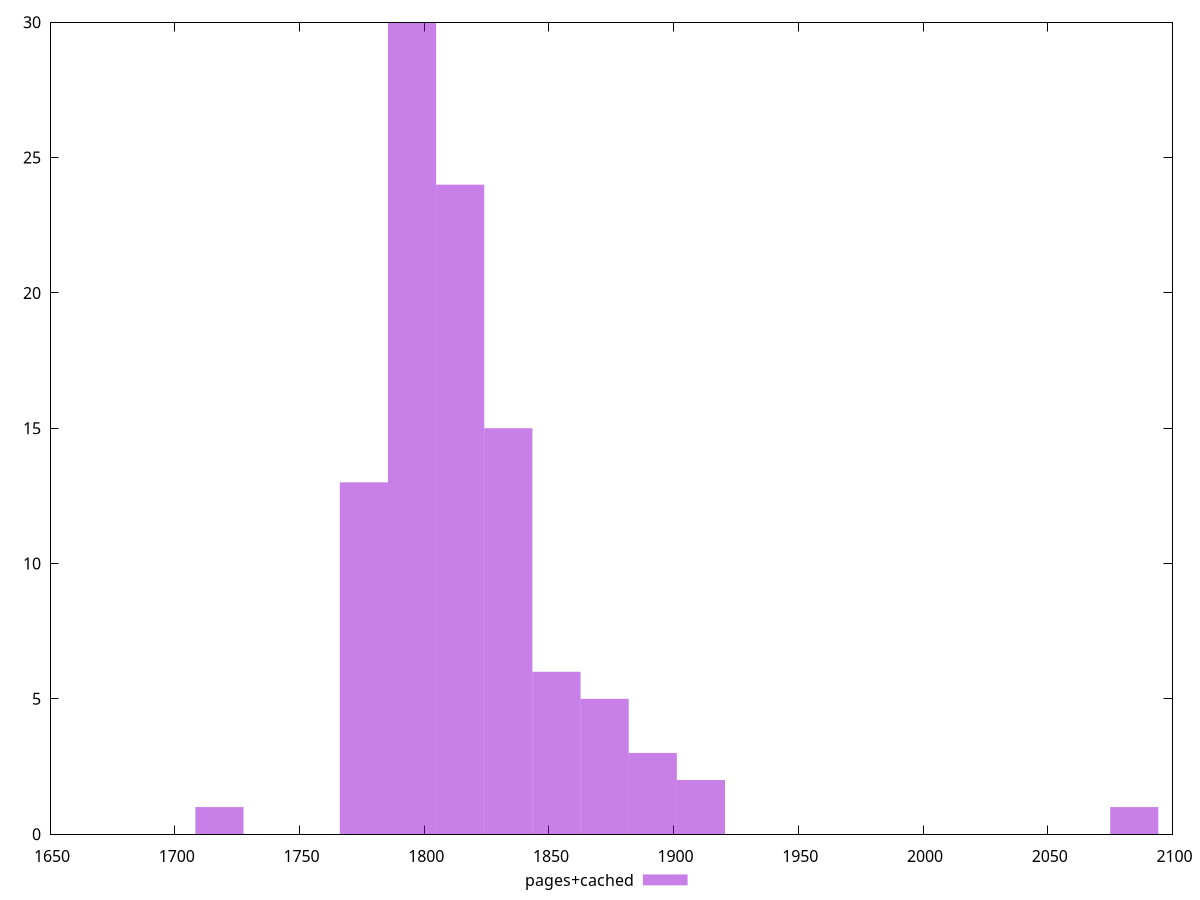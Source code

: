 $_pagesCached <<EOF
1717.9242905525457 1
2084.6721728053362 1
1814.4368911453855 24
1775.8318509082496 13
1795.1343710268175 30
1853.0419313825214 6
1910.949491738225 2
1833.7394112639533 15
1891.646971619657 3
1872.3444515010892 5
EOF
set key outside below
set terminal pngcairo
set output "report_00004_2020-11-02T20-21-41.718Z/mainthread-work-breakdown/pages+cached//raw_hist.png"
set yrange [0:30]
set boxwidth 19.30252011856793
set style fill transparent solid 0.5 noborder
plot $_pagesCached title "pages+cached" with boxes ,